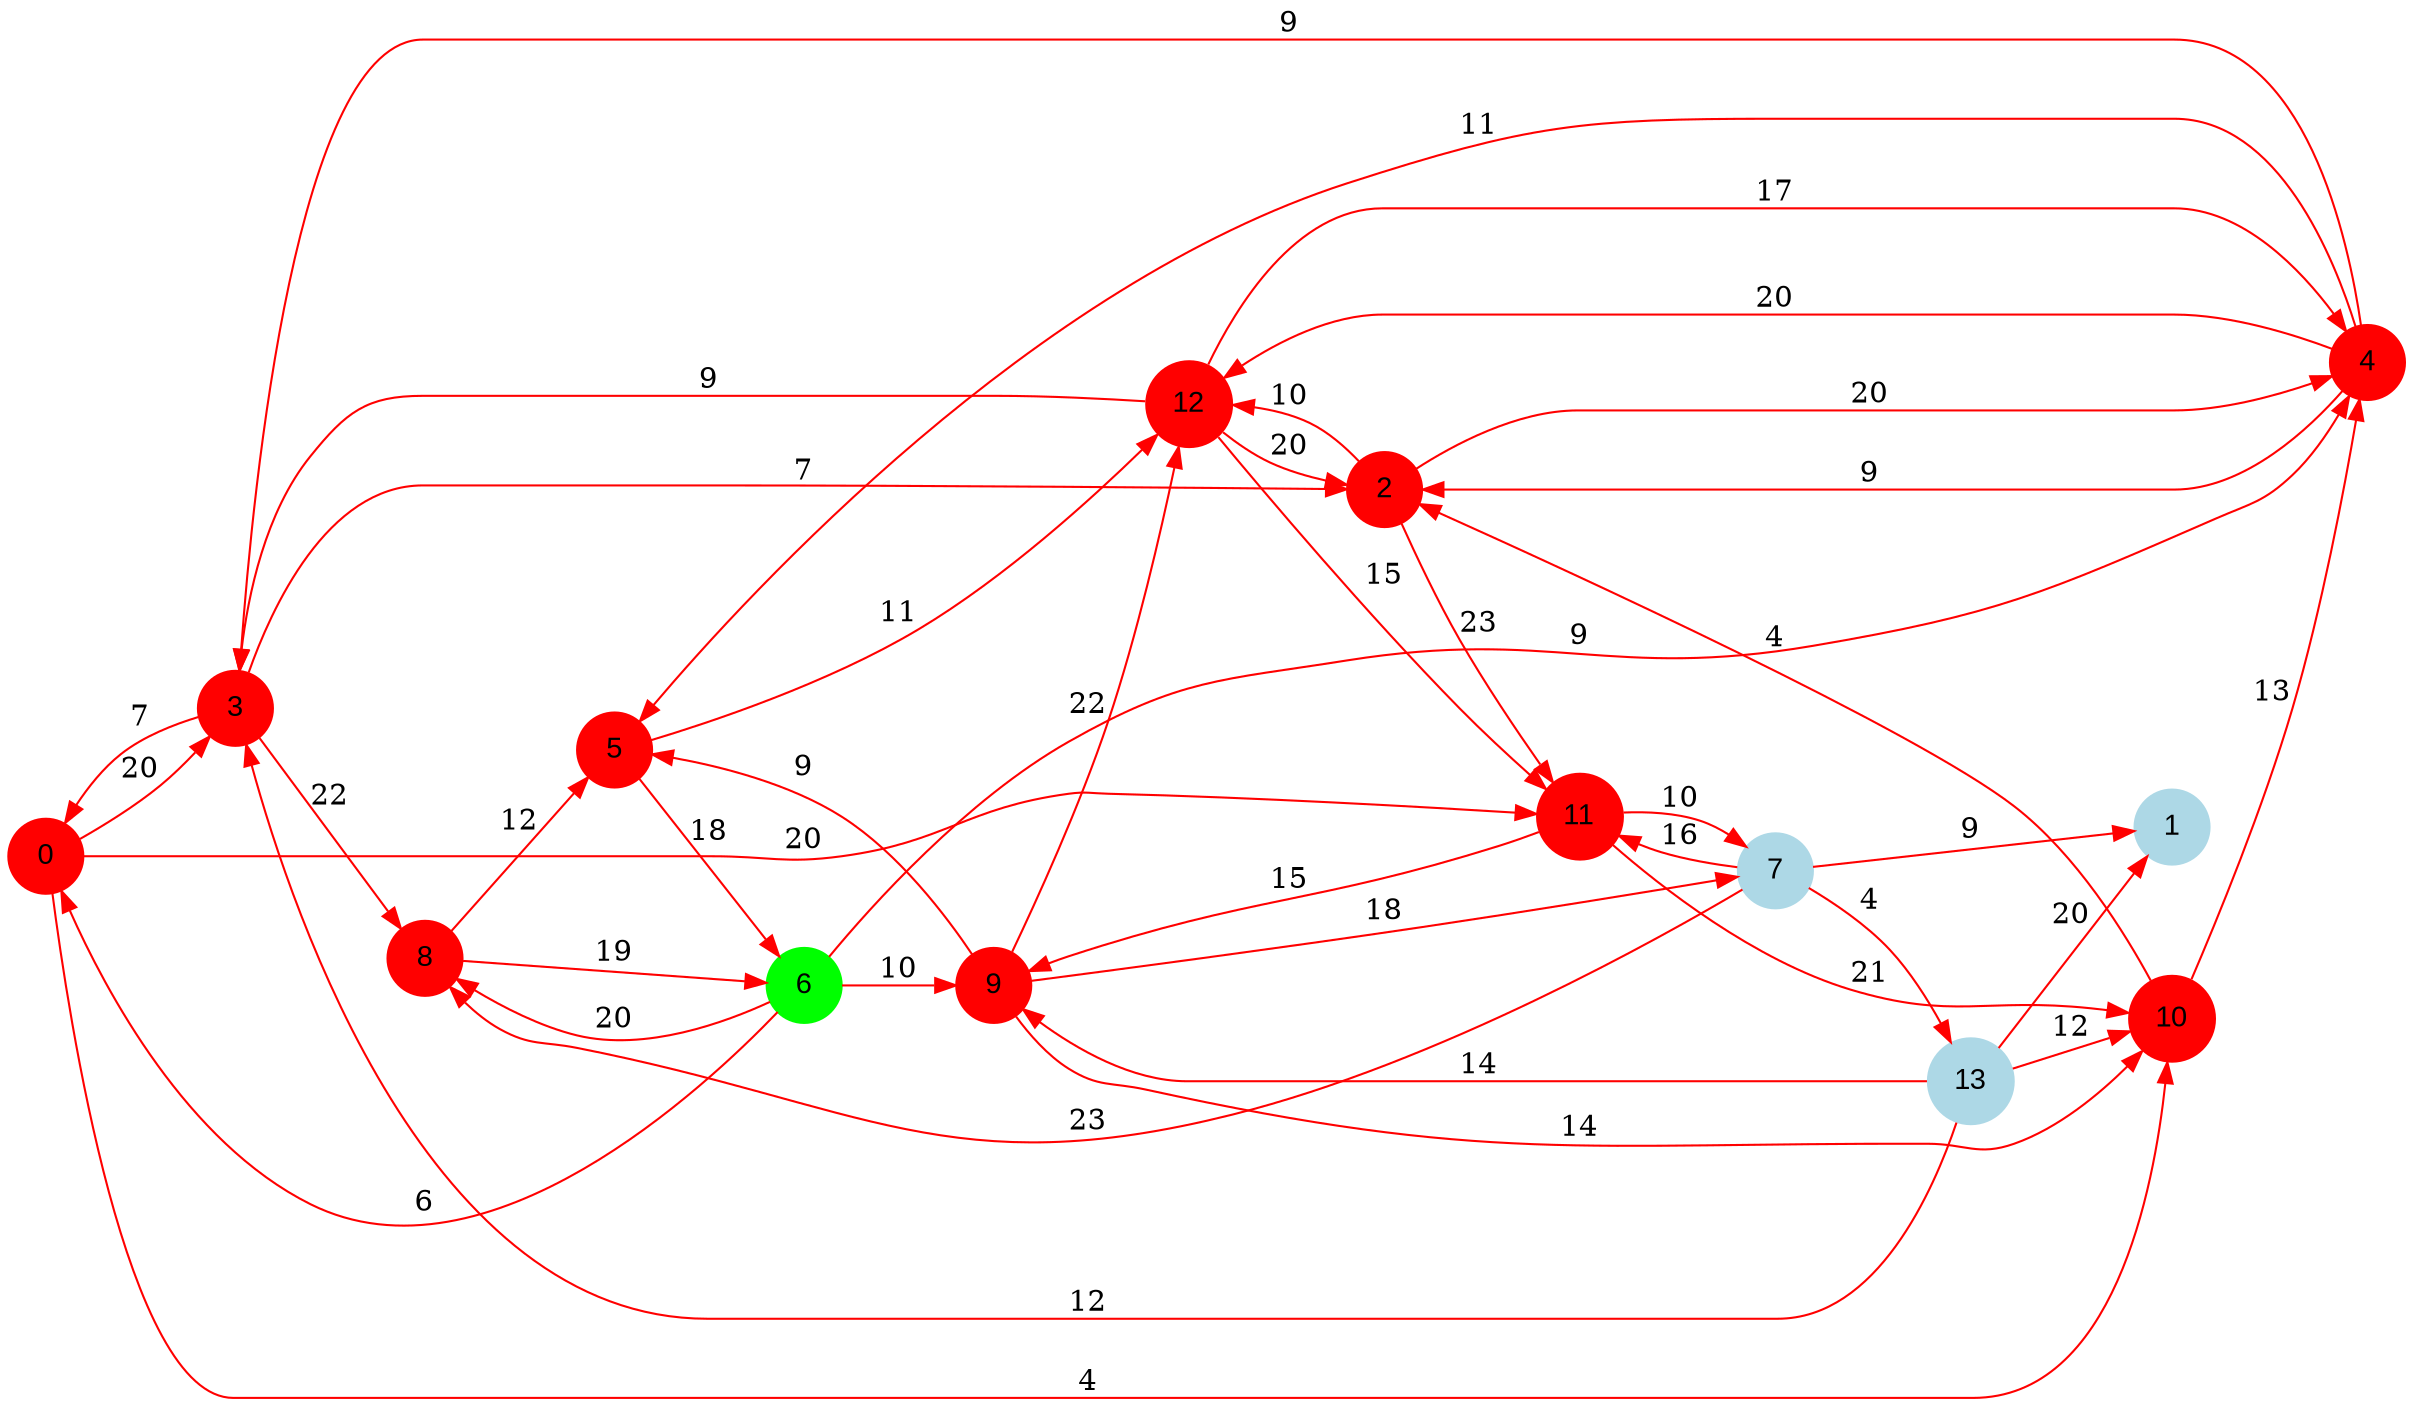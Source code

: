 digraph graphe {
rankdir = LR;
edge [color=red];
0 [fontname="Arial", shape = circle, color=red, style=filled];
1 [fontname="Arial", shape = circle, color=lightblue, style=filled];
2 [fontname="Arial", shape = circle, color=red, style=filled];
3 [fontname="Arial", shape = circle, color=red, style=filled];
4 [fontname="Arial", shape = circle, color=red, style=filled];
5 [fontname="Arial", shape = circle, color=red, style=filled];
6 [fontname="Arial", shape = circle, color=green, style=filled];
7 [fontname="Arial", shape = circle, color=lightblue, style=filled];
8 [fontname="Arial", shape = circle, color=red, style=filled];
9 [fontname="Arial", shape = circle, color=red, style=filled];
10 [fontname="Arial", shape = circle, color=red, style=filled];
11 [fontname="Arial", shape = circle, color=red, style=filled];
12 [fontname="Arial", shape = circle, color=red, style=filled];
13 [fontname="Arial", shape = circle, color=lightblue, style=filled];
	0 -> 3 [label = "20"];
	0 -> 10 [label = "4"];
	0 -> 11 [label = "20"];
	2 -> 4 [label = "20"];
	2 -> 11 [label = "23"];
	2 -> 12 [label = "10"];
	3 -> 0 [label = "7"];
	3 -> 2 [label = "7"];
	3 -> 8 [label = "22"];
	4 -> 2 [label = "9"];
	4 -> 3 [label = "9"];
	4 -> 5 [label = "11"];
	4 -> 12 [label = "20"];
	5 -> 6 [label = "18"];
	5 -> 12 [label = "11"];
	6 -> 0 [label = "6"];
	6 -> 4 [label = "9"];
	6 -> 8 [label = "20"];
	6 -> 9 [label = "10"];
	7 -> 1 [label = "9"];
	7 -> 8 [label = "23"];
	7 -> 11 [label = "16"];
	7 -> 13 [label = "4"];
	8 -> 5 [label = "12"];
	8 -> 6 [label = "19"];
	9 -> 5 [label = "9"];
	9 -> 7 [label = "18"];
	9 -> 10 [label = "14"];
	9 -> 12 [label = "22"];
	10 -> 2 [label = "4"];
	10 -> 4 [label = "13"];
	11 -> 7 [label = "10"];
	11 -> 9 [label = "15"];
	11 -> 10 [label = "21"];
	12 -> 2 [label = "20"];
	12 -> 3 [label = "9"];
	12 -> 4 [label = "17"];
	12 -> 11 [label = "15"];
	13 -> 1 [label = "20"];
	13 -> 3 [label = "12"];
	13 -> 9 [label = "14"];
	13 -> 10 [label = "12"];
}